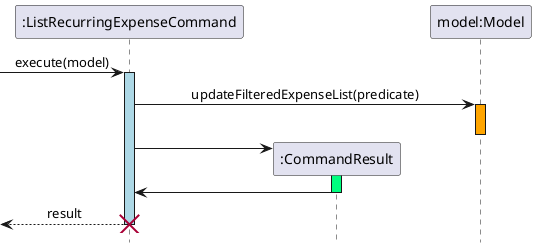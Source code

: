 @startuml  list_recurring_expenses_command

hide footbox
skinparam MinClassWidth 50
skinparam ParticipantPadding 10
skinparam Shadowing false
skinparam DefaultTextAlignment center
skinparam packageStyle Rectangle

participant ":ListRecurringExpenseCommand" as ListRecurringExpenseCommand  order 1
participant "model:Model" as Model order 3
participant ":CommandResult" as CommandResult order 2
[-> ListRecurringExpenseCommand : execute(model)
activate ListRecurringExpenseCommand #LightBlue
ListRecurringExpenseCommand -> Model : updateFilteredExpenseList(predicate) 
activate Model #Orange
deactivate Model
create CommandResult
ListRecurringExpenseCommand -> CommandResult 

activate CommandResult #SpringGreen
CommandResult -> ListRecurringExpenseCommand
deactivate CommandResult
[<--ListRecurringExpenseCommand : result
deactivate ListRecurringExpenseCommand
destroy ListRecurringExpenseCommand
hide footbox
skinparam MinClassWidth 50
skinparam ParticipantPadding 10
skinparam Shadowing false
skinparam DefaultTextAlignment center
skinparam packageStyle Rectangle


@enduml
